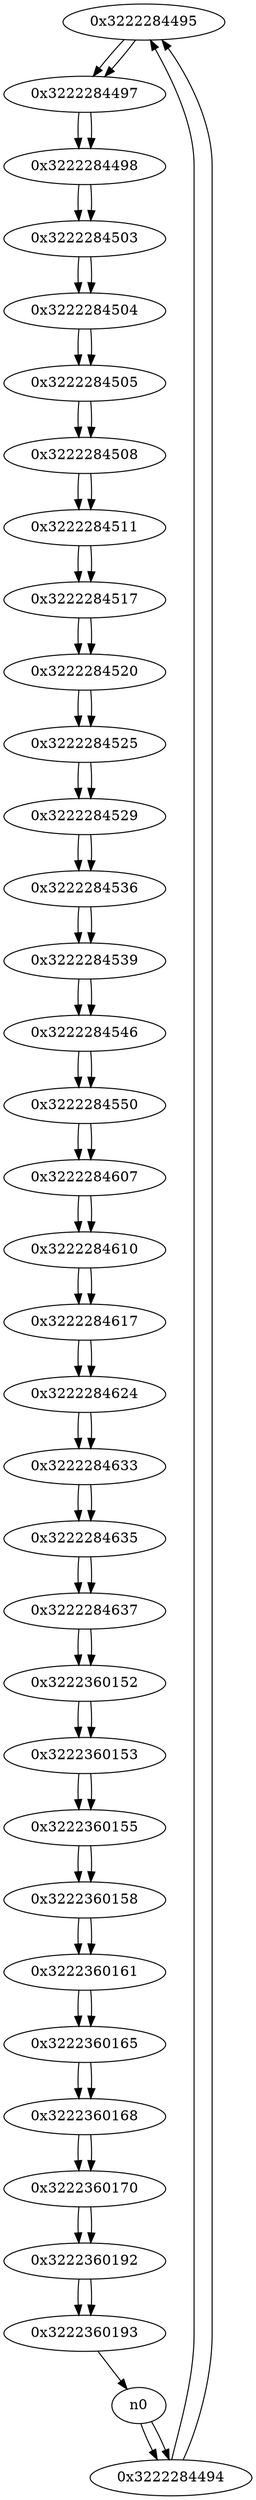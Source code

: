 digraph G{
/* nodes */
  n1 [label="0x3222284495"]
  n2 [label="0x3222284497"]
  n3 [label="0x3222284498"]
  n4 [label="0x3222284503"]
  n5 [label="0x3222284504"]
  n6 [label="0x3222284505"]
  n7 [label="0x3222284508"]
  n8 [label="0x3222284494"]
  n9 [label="0x3222284511"]
  n10 [label="0x3222284517"]
  n11 [label="0x3222284520"]
  n12 [label="0x3222284525"]
  n13 [label="0x3222284529"]
  n14 [label="0x3222284536"]
  n15 [label="0x3222284539"]
  n16 [label="0x3222284546"]
  n17 [label="0x3222284550"]
  n18 [label="0x3222284607"]
  n19 [label="0x3222284610"]
  n20 [label="0x3222284617"]
  n21 [label="0x3222284624"]
  n22 [label="0x3222284633"]
  n23 [label="0x3222284635"]
  n24 [label="0x3222284637"]
  n25 [label="0x3222360152"]
  n26 [label="0x3222360153"]
  n27 [label="0x3222360155"]
  n28 [label="0x3222360158"]
  n29 [label="0x3222360161"]
  n30 [label="0x3222360165"]
  n31 [label="0x3222360168"]
  n32 [label="0x3222360170"]
  n33 [label="0x3222360192"]
  n34 [label="0x3222360193"]
/* edges */
n1 -> n2;
n8 -> n1;
n2 -> n3;
n1 -> n2;
n3 -> n4;
n2 -> n3;
n4 -> n5;
n3 -> n4;
n5 -> n6;
n4 -> n5;
n6 -> n7;
n5 -> n6;
n7 -> n9;
n6 -> n7;
n8 -> n1;
n0 -> n8;
n0 -> n8;
n9 -> n10;
n7 -> n9;
n10 -> n11;
n9 -> n10;
n11 -> n12;
n10 -> n11;
n12 -> n13;
n11 -> n12;
n13 -> n14;
n12 -> n13;
n14 -> n15;
n13 -> n14;
n15 -> n16;
n14 -> n15;
n16 -> n17;
n15 -> n16;
n17 -> n18;
n16 -> n17;
n18 -> n19;
n17 -> n18;
n19 -> n20;
n18 -> n19;
n20 -> n21;
n19 -> n20;
n21 -> n22;
n20 -> n21;
n22 -> n23;
n21 -> n22;
n23 -> n24;
n22 -> n23;
n24 -> n25;
n23 -> n24;
n25 -> n26;
n24 -> n25;
n26 -> n27;
n25 -> n26;
n27 -> n28;
n26 -> n27;
n28 -> n29;
n27 -> n28;
n29 -> n30;
n28 -> n29;
n30 -> n31;
n29 -> n30;
n31 -> n32;
n30 -> n31;
n32 -> n33;
n31 -> n32;
n33 -> n34;
n32 -> n33;
n34 -> n0;
n33 -> n34;
}

